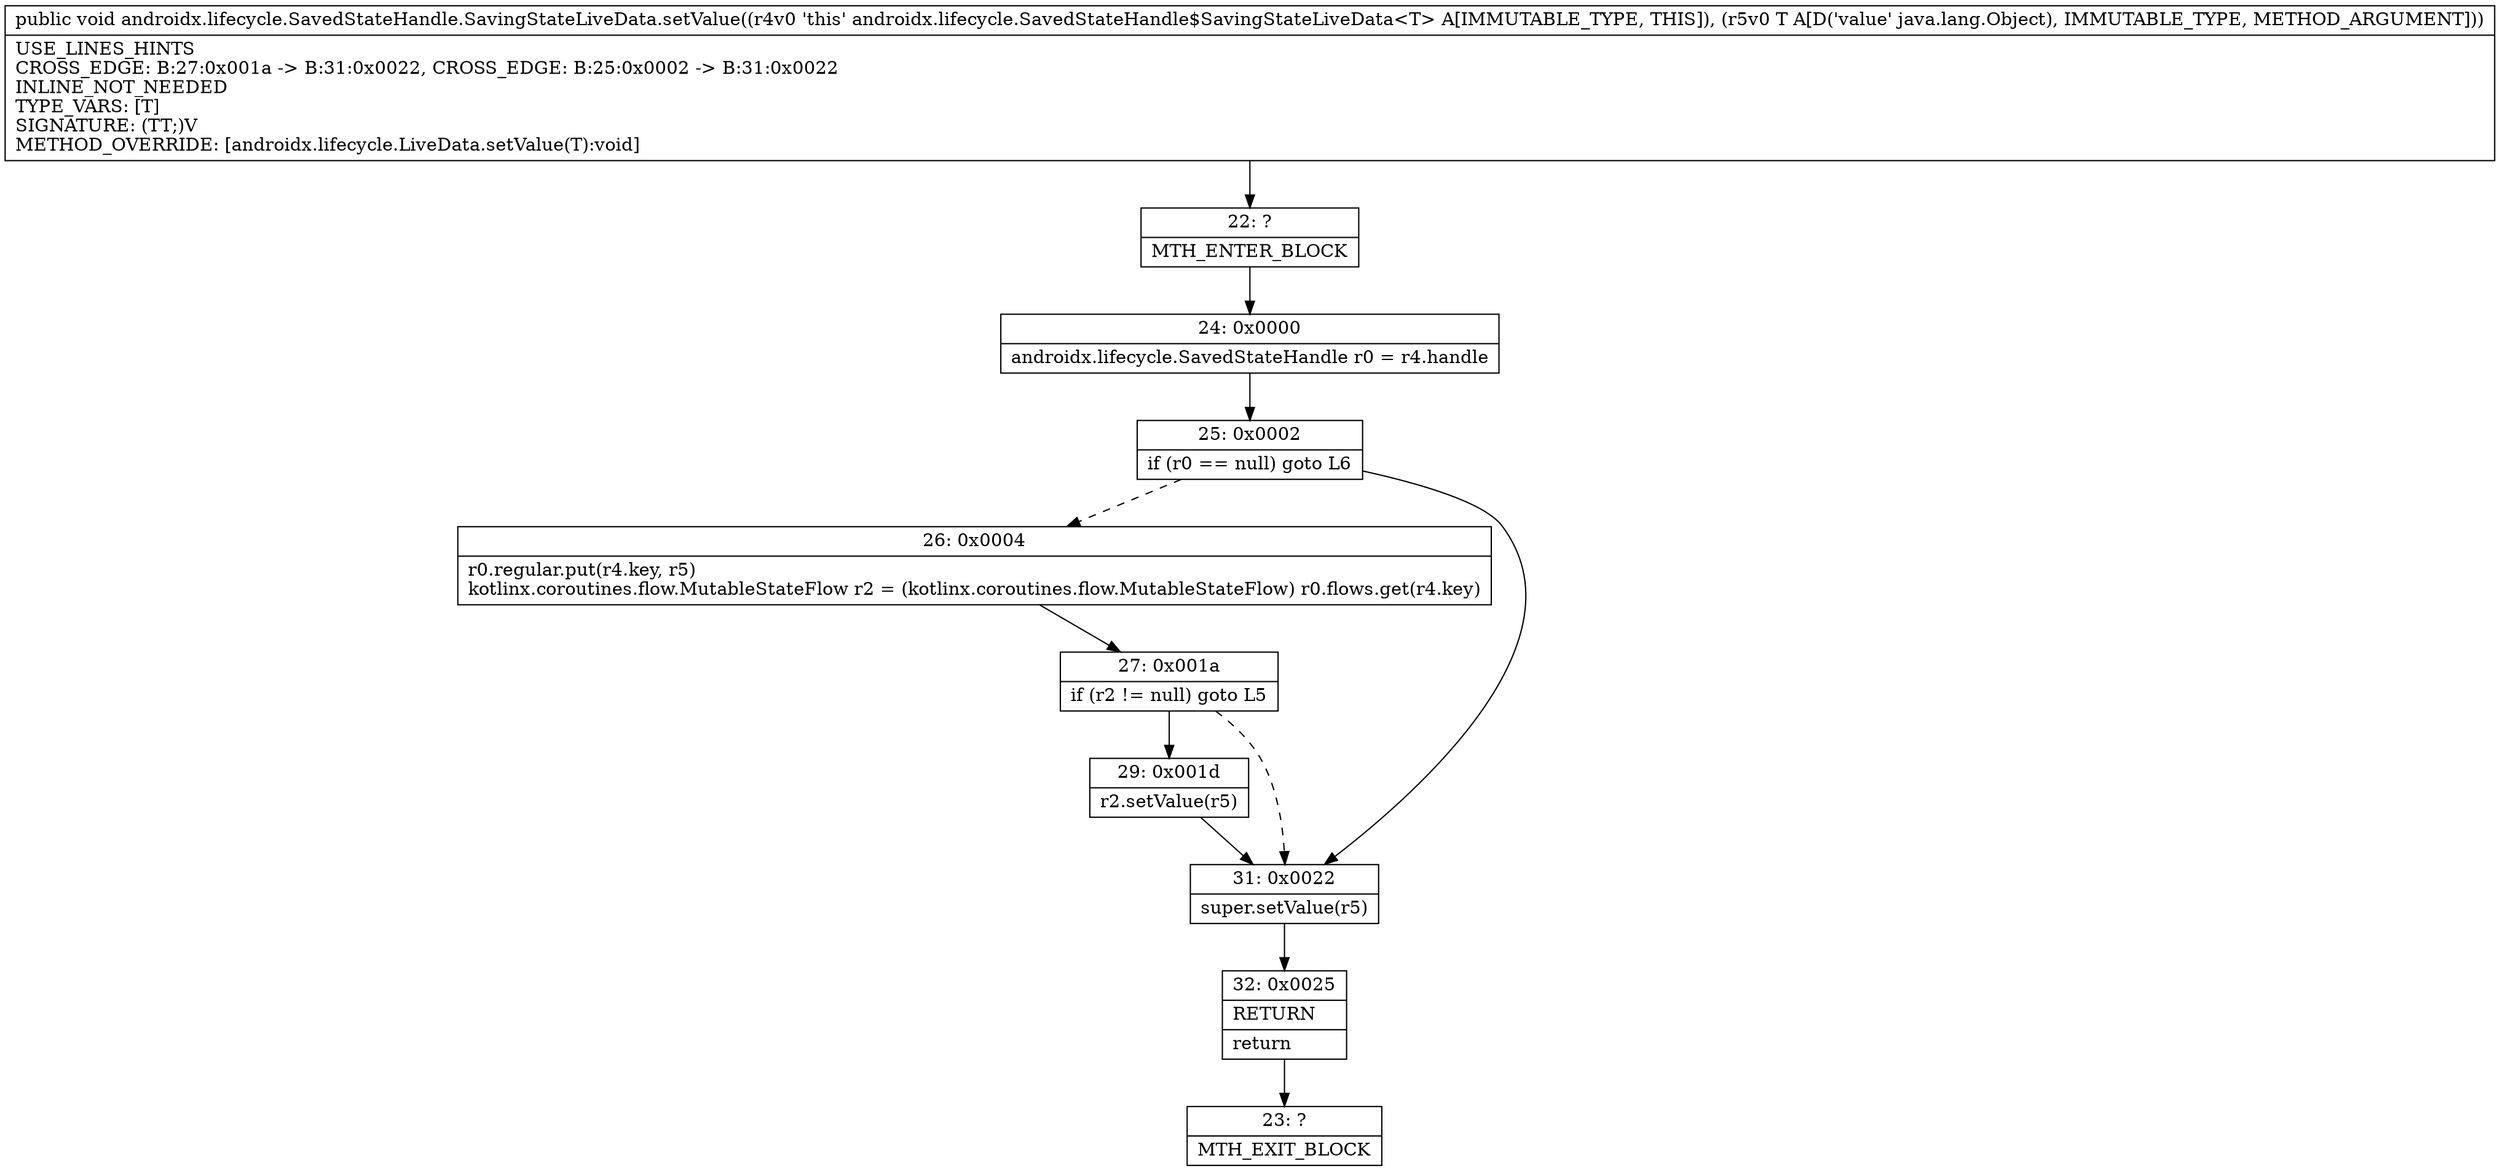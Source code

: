 digraph "CFG forandroidx.lifecycle.SavedStateHandle.SavingStateLiveData.setValue(Ljava\/lang\/Object;)V" {
Node_22 [shape=record,label="{22\:\ ?|MTH_ENTER_BLOCK\l}"];
Node_24 [shape=record,label="{24\:\ 0x0000|androidx.lifecycle.SavedStateHandle r0 = r4.handle\l}"];
Node_25 [shape=record,label="{25\:\ 0x0002|if (r0 == null) goto L6\l}"];
Node_26 [shape=record,label="{26\:\ 0x0004|r0.regular.put(r4.key, r5)\lkotlinx.coroutines.flow.MutableStateFlow r2 = (kotlinx.coroutines.flow.MutableStateFlow) r0.flows.get(r4.key)\l}"];
Node_27 [shape=record,label="{27\:\ 0x001a|if (r2 != null) goto L5\l}"];
Node_29 [shape=record,label="{29\:\ 0x001d|r2.setValue(r5)\l}"];
Node_31 [shape=record,label="{31\:\ 0x0022|super.setValue(r5)\l}"];
Node_32 [shape=record,label="{32\:\ 0x0025|RETURN\l|return\l}"];
Node_23 [shape=record,label="{23\:\ ?|MTH_EXIT_BLOCK\l}"];
MethodNode[shape=record,label="{public void androidx.lifecycle.SavedStateHandle.SavingStateLiveData.setValue((r4v0 'this' androidx.lifecycle.SavedStateHandle$SavingStateLiveData\<T\> A[IMMUTABLE_TYPE, THIS]), (r5v0 T A[D('value' java.lang.Object), IMMUTABLE_TYPE, METHOD_ARGUMENT]))  | USE_LINES_HINTS\lCROSS_EDGE: B:27:0x001a \-\> B:31:0x0022, CROSS_EDGE: B:25:0x0002 \-\> B:31:0x0022\lINLINE_NOT_NEEDED\lTYPE_VARS: [T]\lSIGNATURE: (TT;)V\lMETHOD_OVERRIDE: [androidx.lifecycle.LiveData.setValue(T):void]\l}"];
MethodNode -> Node_22;Node_22 -> Node_24;
Node_24 -> Node_25;
Node_25 -> Node_26[style=dashed];
Node_25 -> Node_31;
Node_26 -> Node_27;
Node_27 -> Node_29;
Node_27 -> Node_31[style=dashed];
Node_29 -> Node_31;
Node_31 -> Node_32;
Node_32 -> Node_23;
}

